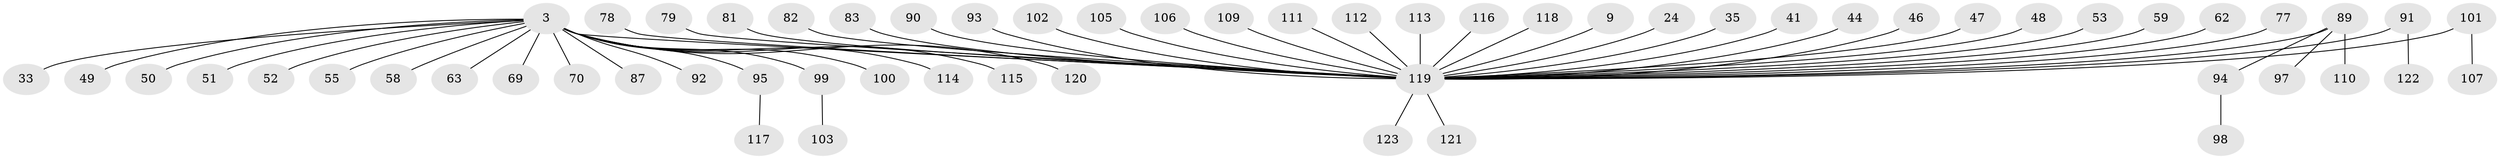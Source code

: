 // original degree distribution, {4: 0.04065040650406504, 11: 0.008130081300813009, 21: 0.008130081300813009, 3: 0.08943089430894309, 20: 0.008130081300813009, 5: 0.008130081300813009, 1: 0.6016260162601627, 2: 0.21951219512195122, 6: 0.016260162601626018}
// Generated by graph-tools (version 1.1) at 2025/47/03/09/25 04:47:03]
// undirected, 61 vertices, 60 edges
graph export_dot {
graph [start="1"]
  node [color=gray90,style=filled];
  3;
  9;
  24;
  33;
  35 [super="+21"];
  41 [super="+37"];
  44;
  46;
  47;
  48;
  49;
  50 [super="+13"];
  51;
  52;
  53;
  55;
  58;
  59 [super="+54"];
  62;
  63;
  69;
  70 [super="+66"];
  77 [super="+74"];
  78;
  79;
  81 [super="+65"];
  82;
  83 [super="+57"];
  87 [super="+19+45+67+60+84"];
  89 [super="+80+42+64+85"];
  90;
  91;
  92 [super="+73"];
  93 [super="+68"];
  94;
  95 [super="+56"];
  97;
  98;
  99 [super="+96"];
  100 [super="+76"];
  101 [super="+20+22"];
  102;
  103;
  105;
  106 [super="+17"];
  107;
  109 [super="+38"];
  110;
  111 [super="+88"];
  112;
  113;
  114 [super="+5+29+86"];
  115 [super="+72"];
  116;
  117;
  118;
  119 [super="+104+108+12"];
  120;
  121 [super="+31"];
  122;
  123;
  3 -- 33;
  3 -- 49;
  3 -- 51;
  3 -- 52;
  3 -- 55;
  3 -- 58;
  3 -- 63;
  3 -- 69;
  3 -- 120;
  3 -- 114;
  3 -- 50;
  3 -- 87;
  3 -- 119 [weight=3];
  3 -- 95;
  3 -- 70;
  3 -- 99;
  3 -- 115;
  3 -- 92;
  3 -- 100;
  9 -- 119;
  24 -- 119;
  35 -- 119;
  41 -- 119;
  44 -- 119;
  46 -- 119;
  47 -- 119;
  48 -- 119;
  53 -- 119;
  59 -- 119;
  62 -- 119;
  77 -- 119;
  78 -- 119;
  79 -- 119;
  81 -- 119;
  82 -- 119;
  83 -- 119;
  89 -- 94;
  89 -- 110;
  89 -- 97;
  89 -- 119;
  90 -- 119;
  91 -- 122;
  91 -- 119;
  93 -- 119;
  94 -- 98;
  95 -- 117;
  99 -- 103;
  101 -- 107;
  101 -- 119;
  102 -- 119;
  105 -- 119;
  106 -- 119;
  109 -- 119 [weight=2];
  111 -- 119;
  112 -- 119;
  113 -- 119;
  116 -- 119;
  118 -- 119;
  119 -- 121;
  119 -- 123;
}
